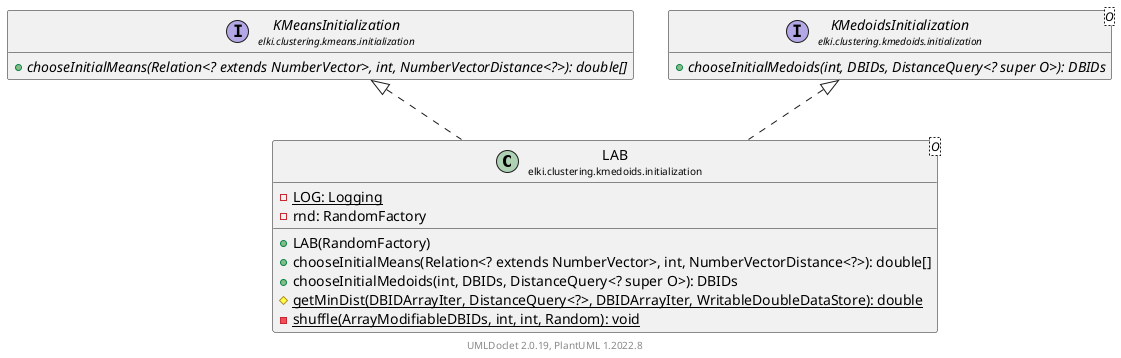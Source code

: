 @startuml
    remove .*\.(Instance|Par|Parameterizer|Factory)$
    set namespaceSeparator none
    hide empty fields
    hide empty methods

    class "<size:14>LAB\n<size:10>elki.clustering.kmedoids.initialization" as elki.clustering.kmedoids.initialization.LAB<O> [[LAB.html]] {
        {static} -LOG: Logging
        -rnd: RandomFactory
        +LAB(RandomFactory)
        +chooseInitialMeans(Relation<? extends NumberVector>, int, NumberVectorDistance<?>): double[]
        +chooseInitialMedoids(int, DBIDs, DistanceQuery<? super O>): DBIDs
        {static} #getMinDist(DBIDArrayIter, DistanceQuery<?>, DBIDArrayIter, WritableDoubleDataStore): double
        {static} -shuffle(ArrayModifiableDBIDs, int, int, Random): void
    }

    interface "<size:14>KMeansInitialization\n<size:10>elki.clustering.kmeans.initialization" as elki.clustering.kmeans.initialization.KMeansInitialization [[../../kmeans/initialization/KMeansInitialization.html]] {
        {abstract} +chooseInitialMeans(Relation<? extends NumberVector>, int, NumberVectorDistance<?>): double[]
    }
    interface "<size:14>KMedoidsInitialization\n<size:10>elki.clustering.kmedoids.initialization" as elki.clustering.kmedoids.initialization.KMedoidsInitialization<O> [[KMedoidsInitialization.html]] {
        {abstract} +chooseInitialMedoids(int, DBIDs, DistanceQuery<? super O>): DBIDs
    }
    class "<size:14>LAB.Par\n<size:10>elki.clustering.kmedoids.initialization" as elki.clustering.kmedoids.initialization.LAB.Par<V> [[LAB.Par.html]]

    elki.clustering.kmeans.initialization.KMeansInitialization <|.. elki.clustering.kmedoids.initialization.LAB
    elki.clustering.kmedoids.initialization.KMedoidsInitialization <|.. elki.clustering.kmedoids.initialization.LAB
    elki.clustering.kmedoids.initialization.LAB +-- elki.clustering.kmedoids.initialization.LAB.Par

    center footer UMLDoclet 2.0.19, PlantUML 1.2022.8
@enduml
